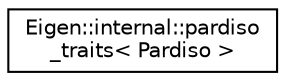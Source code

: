 digraph "Graphical Class Hierarchy"
{
  edge [fontname="Helvetica",fontsize="10",labelfontname="Helvetica",labelfontsize="10"];
  node [fontname="Helvetica",fontsize="10",shape=record];
  rankdir="LR";
  Node1 [label="Eigen::internal::pardiso\l_traits\< Pardiso \>",height=0.2,width=0.4,color="black", fillcolor="white", style="filled",URL="$struct_eigen_1_1internal_1_1pardiso__traits.html"];
}
